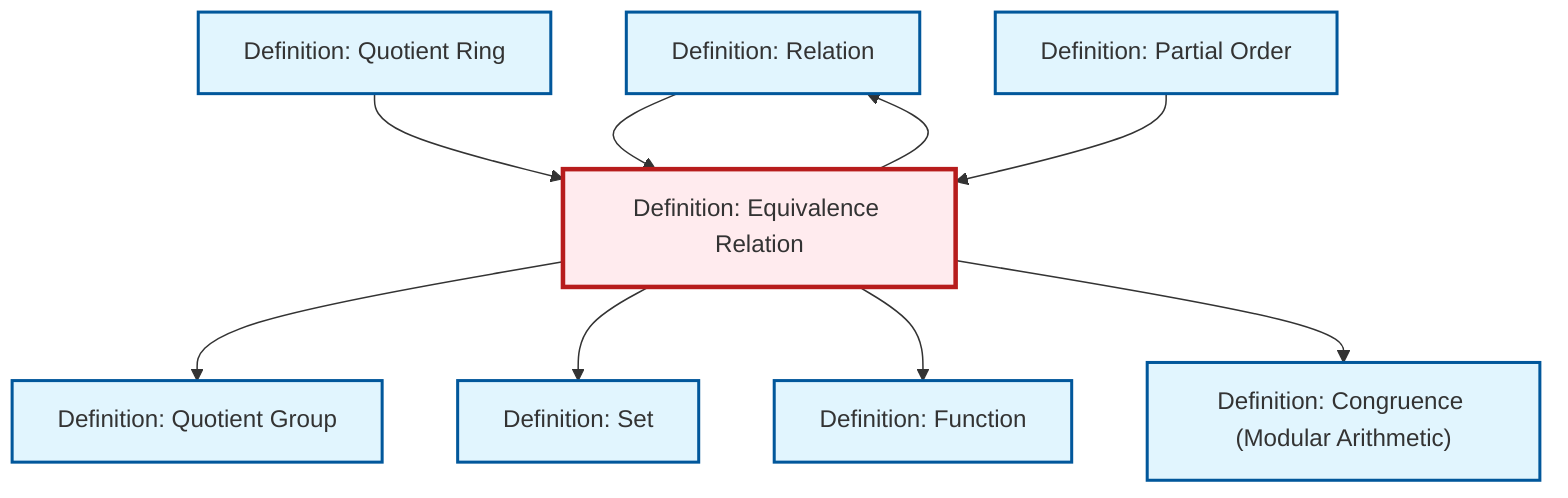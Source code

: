 graph TD
    classDef definition fill:#e1f5fe,stroke:#01579b,stroke-width:2px
    classDef theorem fill:#f3e5f5,stroke:#4a148c,stroke-width:2px
    classDef axiom fill:#fff3e0,stroke:#e65100,stroke-width:2px
    classDef example fill:#e8f5e9,stroke:#1b5e20,stroke-width:2px
    classDef current fill:#ffebee,stroke:#b71c1c,stroke-width:3px
    def-relation["Definition: Relation"]:::definition
    def-congruence["Definition: Congruence (Modular Arithmetic)"]:::definition
    def-set["Definition: Set"]:::definition
    def-partial-order["Definition: Partial Order"]:::definition
    def-quotient-group["Definition: Quotient Group"]:::definition
    def-equivalence-relation["Definition: Equivalence Relation"]:::definition
    def-quotient-ring["Definition: Quotient Ring"]:::definition
    def-function["Definition: Function"]:::definition
    def-equivalence-relation --> def-quotient-group
    def-relation --> def-equivalence-relation
    def-equivalence-relation --> def-relation
    def-equivalence-relation --> def-set
    def-equivalence-relation --> def-function
    def-quotient-ring --> def-equivalence-relation
    def-equivalence-relation --> def-congruence
    def-partial-order --> def-equivalence-relation
    class def-equivalence-relation current